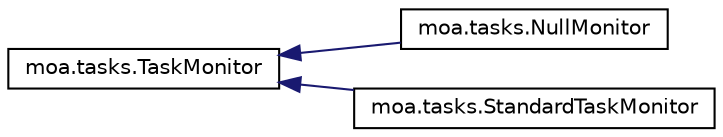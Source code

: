 digraph G
{
  edge [fontname="Helvetica",fontsize="10",labelfontname="Helvetica",labelfontsize="10"];
  node [fontname="Helvetica",fontsize="10",shape=record];
  rankdir=LR;
  Node1 [label="moa.tasks.TaskMonitor",height=0.2,width=0.4,color="black", fillcolor="white", style="filled",URL="$interfacemoa_1_1tasks_1_1TaskMonitor.html",tooltip="Interface representing a task monitor."];
  Node1 -> Node2 [dir=back,color="midnightblue",fontsize="10",style="solid",fontname="Helvetica"];
  Node2 [label="moa.tasks.NullMonitor",height=0.2,width=0.4,color="black", fillcolor="white", style="filled",URL="$classmoa_1_1tasks_1_1NullMonitor.html",tooltip="Class that represents a null monitor."];
  Node1 -> Node3 [dir=back,color="midnightblue",fontsize="10",style="solid",fontname="Helvetica"];
  Node3 [label="moa.tasks.StandardTaskMonitor",height=0.2,width=0.4,color="black", fillcolor="white", style="filled",URL="$classmoa_1_1tasks_1_1StandardTaskMonitor.html",tooltip="Class that represents a standard task monitor."];
}
